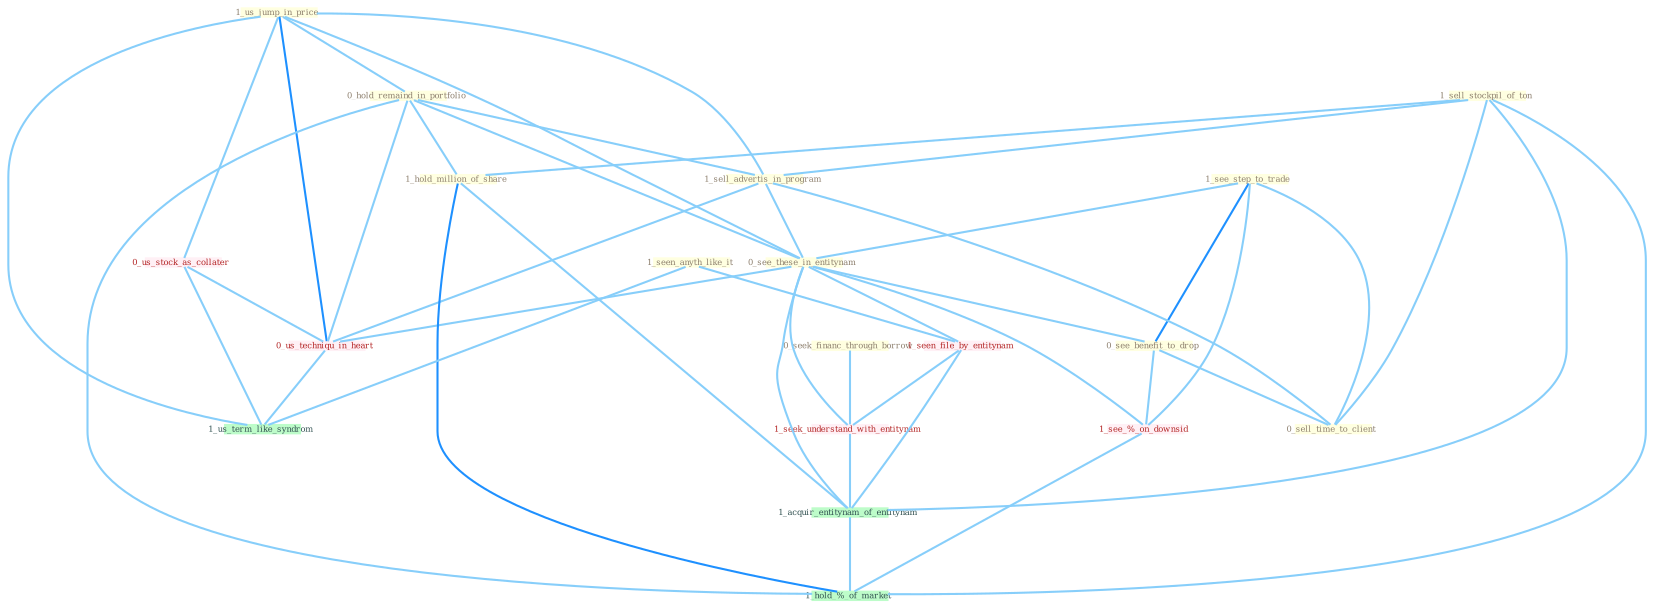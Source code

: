 Graph G{ 
    node
    [shape=polygon,style=filled,width=.5,height=.06,color="#BDFCC9",fixedsize=true,fontsize=4,
    fontcolor="#2f4f4f"];
    {node
    [color="#ffffe0", fontcolor="#8b7d6b"] "1_us_jump_in_price " "1_sell_stockpil_of_ton " "0_hold_remaind_in_portfolio " "0_seek_financ_through_borrow " "1_see_step_to_trade " "1_sell_advertis_in_program " "0_see_these_in_entitynam " "1_hold_million_of_share " "0_see_benefit_to_drop " "0_sell_time_to_client " "1_seen_anyth_like_it "}
{node [color="#fff0f5", fontcolor="#b22222"] "1_seen_file_by_entitynam " "0_us_stock_as_collater " "1_seek_understand_with_entitynam " "0_us_techniqu_in_heart " "1_see_%_on_downsid "}
edge [color="#B0E2FF"];

	"1_us_jump_in_price " -- "0_hold_remaind_in_portfolio " [w="1", color="#87cefa" ];
	"1_us_jump_in_price " -- "1_sell_advertis_in_program " [w="1", color="#87cefa" ];
	"1_us_jump_in_price " -- "0_see_these_in_entitynam " [w="1", color="#87cefa" ];
	"1_us_jump_in_price " -- "0_us_stock_as_collater " [w="1", color="#87cefa" ];
	"1_us_jump_in_price " -- "0_us_techniqu_in_heart " [w="2", color="#1e90ff" , len=0.8];
	"1_us_jump_in_price " -- "1_us_term_like_syndrom " [w="1", color="#87cefa" ];
	"1_sell_stockpil_of_ton " -- "1_sell_advertis_in_program " [w="1", color="#87cefa" ];
	"1_sell_stockpil_of_ton " -- "1_hold_million_of_share " [w="1", color="#87cefa" ];
	"1_sell_stockpil_of_ton " -- "0_sell_time_to_client " [w="1", color="#87cefa" ];
	"1_sell_stockpil_of_ton " -- "1_acquir_entitynam_of_entitynam " [w="1", color="#87cefa" ];
	"1_sell_stockpil_of_ton " -- "1_hold_%_of_market " [w="1", color="#87cefa" ];
	"0_hold_remaind_in_portfolio " -- "1_sell_advertis_in_program " [w="1", color="#87cefa" ];
	"0_hold_remaind_in_portfolio " -- "0_see_these_in_entitynam " [w="1", color="#87cefa" ];
	"0_hold_remaind_in_portfolio " -- "1_hold_million_of_share " [w="1", color="#87cefa" ];
	"0_hold_remaind_in_portfolio " -- "0_us_techniqu_in_heart " [w="1", color="#87cefa" ];
	"0_hold_remaind_in_portfolio " -- "1_hold_%_of_market " [w="1", color="#87cefa" ];
	"0_seek_financ_through_borrow " -- "1_seek_understand_with_entitynam " [w="1", color="#87cefa" ];
	"1_see_step_to_trade " -- "0_see_these_in_entitynam " [w="1", color="#87cefa" ];
	"1_see_step_to_trade " -- "0_see_benefit_to_drop " [w="2", color="#1e90ff" , len=0.8];
	"1_see_step_to_trade " -- "0_sell_time_to_client " [w="1", color="#87cefa" ];
	"1_see_step_to_trade " -- "1_see_%_on_downsid " [w="1", color="#87cefa" ];
	"1_sell_advertis_in_program " -- "0_see_these_in_entitynam " [w="1", color="#87cefa" ];
	"1_sell_advertis_in_program " -- "0_sell_time_to_client " [w="1", color="#87cefa" ];
	"1_sell_advertis_in_program " -- "0_us_techniqu_in_heart " [w="1", color="#87cefa" ];
	"0_see_these_in_entitynam " -- "0_see_benefit_to_drop " [w="1", color="#87cefa" ];
	"0_see_these_in_entitynam " -- "1_seen_file_by_entitynam " [w="1", color="#87cefa" ];
	"0_see_these_in_entitynam " -- "1_seek_understand_with_entitynam " [w="1", color="#87cefa" ];
	"0_see_these_in_entitynam " -- "1_acquir_entitynam_of_entitynam " [w="1", color="#87cefa" ];
	"0_see_these_in_entitynam " -- "0_us_techniqu_in_heart " [w="1", color="#87cefa" ];
	"0_see_these_in_entitynam " -- "1_see_%_on_downsid " [w="1", color="#87cefa" ];
	"1_hold_million_of_share " -- "1_acquir_entitynam_of_entitynam " [w="1", color="#87cefa" ];
	"1_hold_million_of_share " -- "1_hold_%_of_market " [w="2", color="#1e90ff" , len=0.8];
	"0_see_benefit_to_drop " -- "0_sell_time_to_client " [w="1", color="#87cefa" ];
	"0_see_benefit_to_drop " -- "1_see_%_on_downsid " [w="1", color="#87cefa" ];
	"1_seen_anyth_like_it " -- "1_seen_file_by_entitynam " [w="1", color="#87cefa" ];
	"1_seen_anyth_like_it " -- "1_us_term_like_syndrom " [w="1", color="#87cefa" ];
	"1_seen_file_by_entitynam " -- "1_seek_understand_with_entitynam " [w="1", color="#87cefa" ];
	"1_seen_file_by_entitynam " -- "1_acquir_entitynam_of_entitynam " [w="1", color="#87cefa" ];
	"0_us_stock_as_collater " -- "0_us_techniqu_in_heart " [w="1", color="#87cefa" ];
	"0_us_stock_as_collater " -- "1_us_term_like_syndrom " [w="1", color="#87cefa" ];
	"1_seek_understand_with_entitynam " -- "1_acquir_entitynam_of_entitynam " [w="1", color="#87cefa" ];
	"1_acquir_entitynam_of_entitynam " -- "1_hold_%_of_market " [w="1", color="#87cefa" ];
	"0_us_techniqu_in_heart " -- "1_us_term_like_syndrom " [w="1", color="#87cefa" ];
	"1_see_%_on_downsid " -- "1_hold_%_of_market " [w="1", color="#87cefa" ];
}